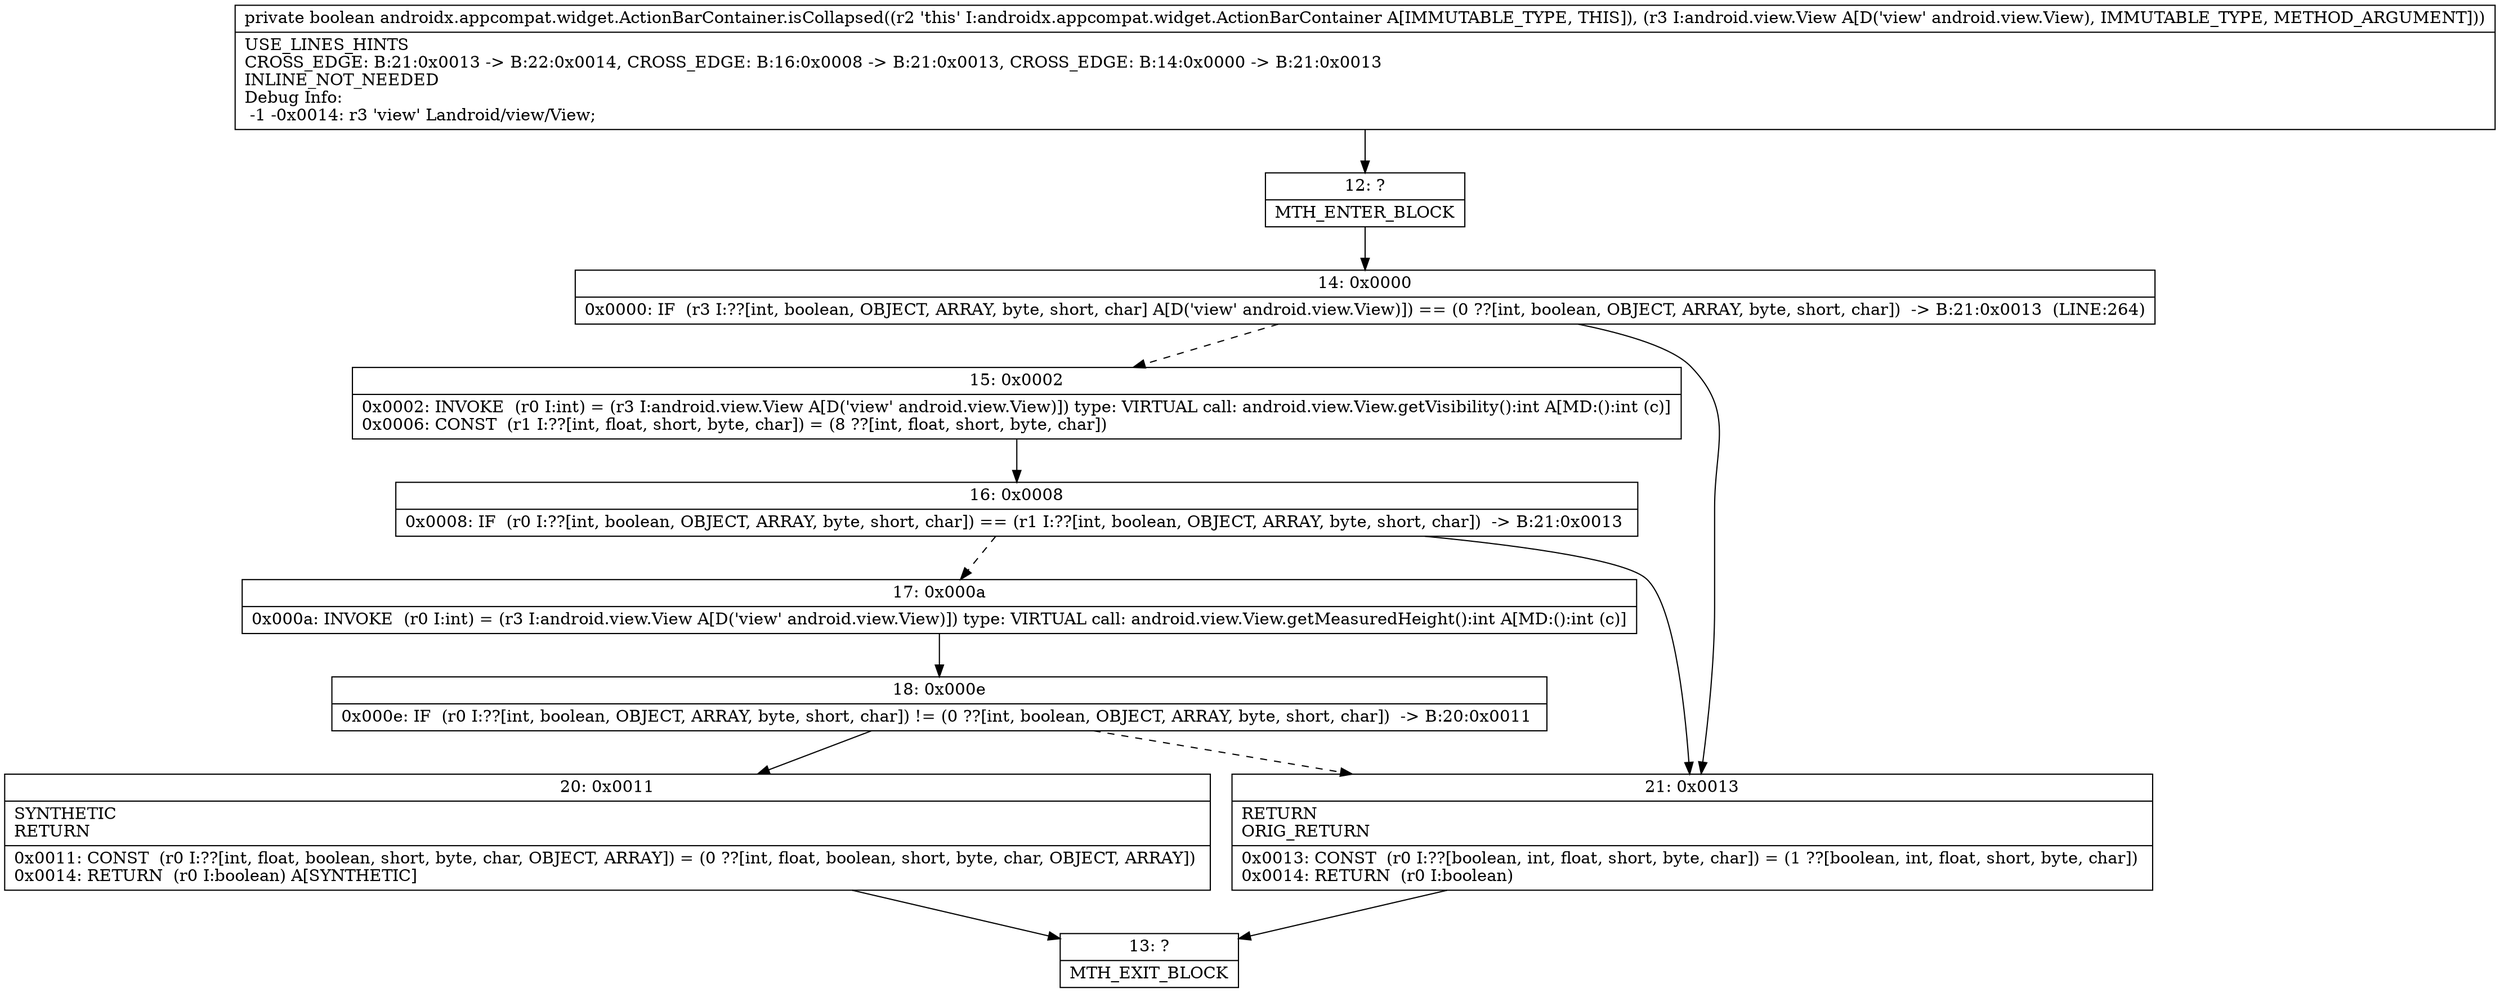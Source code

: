 digraph "CFG forandroidx.appcompat.widget.ActionBarContainer.isCollapsed(Landroid\/view\/View;)Z" {
Node_12 [shape=record,label="{12\:\ ?|MTH_ENTER_BLOCK\l}"];
Node_14 [shape=record,label="{14\:\ 0x0000|0x0000: IF  (r3 I:??[int, boolean, OBJECT, ARRAY, byte, short, char] A[D('view' android.view.View)]) == (0 ??[int, boolean, OBJECT, ARRAY, byte, short, char])  \-\> B:21:0x0013  (LINE:264)\l}"];
Node_15 [shape=record,label="{15\:\ 0x0002|0x0002: INVOKE  (r0 I:int) = (r3 I:android.view.View A[D('view' android.view.View)]) type: VIRTUAL call: android.view.View.getVisibility():int A[MD:():int (c)]\l0x0006: CONST  (r1 I:??[int, float, short, byte, char]) = (8 ??[int, float, short, byte, char]) \l}"];
Node_16 [shape=record,label="{16\:\ 0x0008|0x0008: IF  (r0 I:??[int, boolean, OBJECT, ARRAY, byte, short, char]) == (r1 I:??[int, boolean, OBJECT, ARRAY, byte, short, char])  \-\> B:21:0x0013 \l}"];
Node_17 [shape=record,label="{17\:\ 0x000a|0x000a: INVOKE  (r0 I:int) = (r3 I:android.view.View A[D('view' android.view.View)]) type: VIRTUAL call: android.view.View.getMeasuredHeight():int A[MD:():int (c)]\l}"];
Node_18 [shape=record,label="{18\:\ 0x000e|0x000e: IF  (r0 I:??[int, boolean, OBJECT, ARRAY, byte, short, char]) != (0 ??[int, boolean, OBJECT, ARRAY, byte, short, char])  \-\> B:20:0x0011 \l}"];
Node_20 [shape=record,label="{20\:\ 0x0011|SYNTHETIC\lRETURN\l|0x0011: CONST  (r0 I:??[int, float, boolean, short, byte, char, OBJECT, ARRAY]) = (0 ??[int, float, boolean, short, byte, char, OBJECT, ARRAY]) \l0x0014: RETURN  (r0 I:boolean) A[SYNTHETIC]\l}"];
Node_13 [shape=record,label="{13\:\ ?|MTH_EXIT_BLOCK\l}"];
Node_21 [shape=record,label="{21\:\ 0x0013|RETURN\lORIG_RETURN\l|0x0013: CONST  (r0 I:??[boolean, int, float, short, byte, char]) = (1 ??[boolean, int, float, short, byte, char]) \l0x0014: RETURN  (r0 I:boolean) \l}"];
MethodNode[shape=record,label="{private boolean androidx.appcompat.widget.ActionBarContainer.isCollapsed((r2 'this' I:androidx.appcompat.widget.ActionBarContainer A[IMMUTABLE_TYPE, THIS]), (r3 I:android.view.View A[D('view' android.view.View), IMMUTABLE_TYPE, METHOD_ARGUMENT]))  | USE_LINES_HINTS\lCROSS_EDGE: B:21:0x0013 \-\> B:22:0x0014, CROSS_EDGE: B:16:0x0008 \-\> B:21:0x0013, CROSS_EDGE: B:14:0x0000 \-\> B:21:0x0013\lINLINE_NOT_NEEDED\lDebug Info:\l  \-1 \-0x0014: r3 'view' Landroid\/view\/View;\l}"];
MethodNode -> Node_12;Node_12 -> Node_14;
Node_14 -> Node_15[style=dashed];
Node_14 -> Node_21;
Node_15 -> Node_16;
Node_16 -> Node_17[style=dashed];
Node_16 -> Node_21;
Node_17 -> Node_18;
Node_18 -> Node_20;
Node_18 -> Node_21[style=dashed];
Node_20 -> Node_13;
Node_21 -> Node_13;
}

